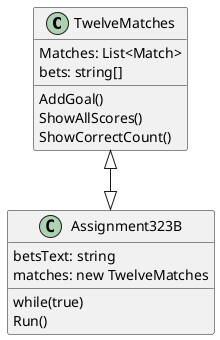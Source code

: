@startuml
'https://plantuml.com/class-diagram

class TwelveMatches
class Assignment323B

TwelveMatches <|--|> Assignment323B
class Assignment323B{
    betsText: string
    matches: new TwelveMatches
    while(true)
    Run()
}

class TwelveMatches{
    Matches: List<Match>
    bets: string[]
    AddGoal()
    ShowAllScores()
    ShowCorrectCount() 
}


@enduml